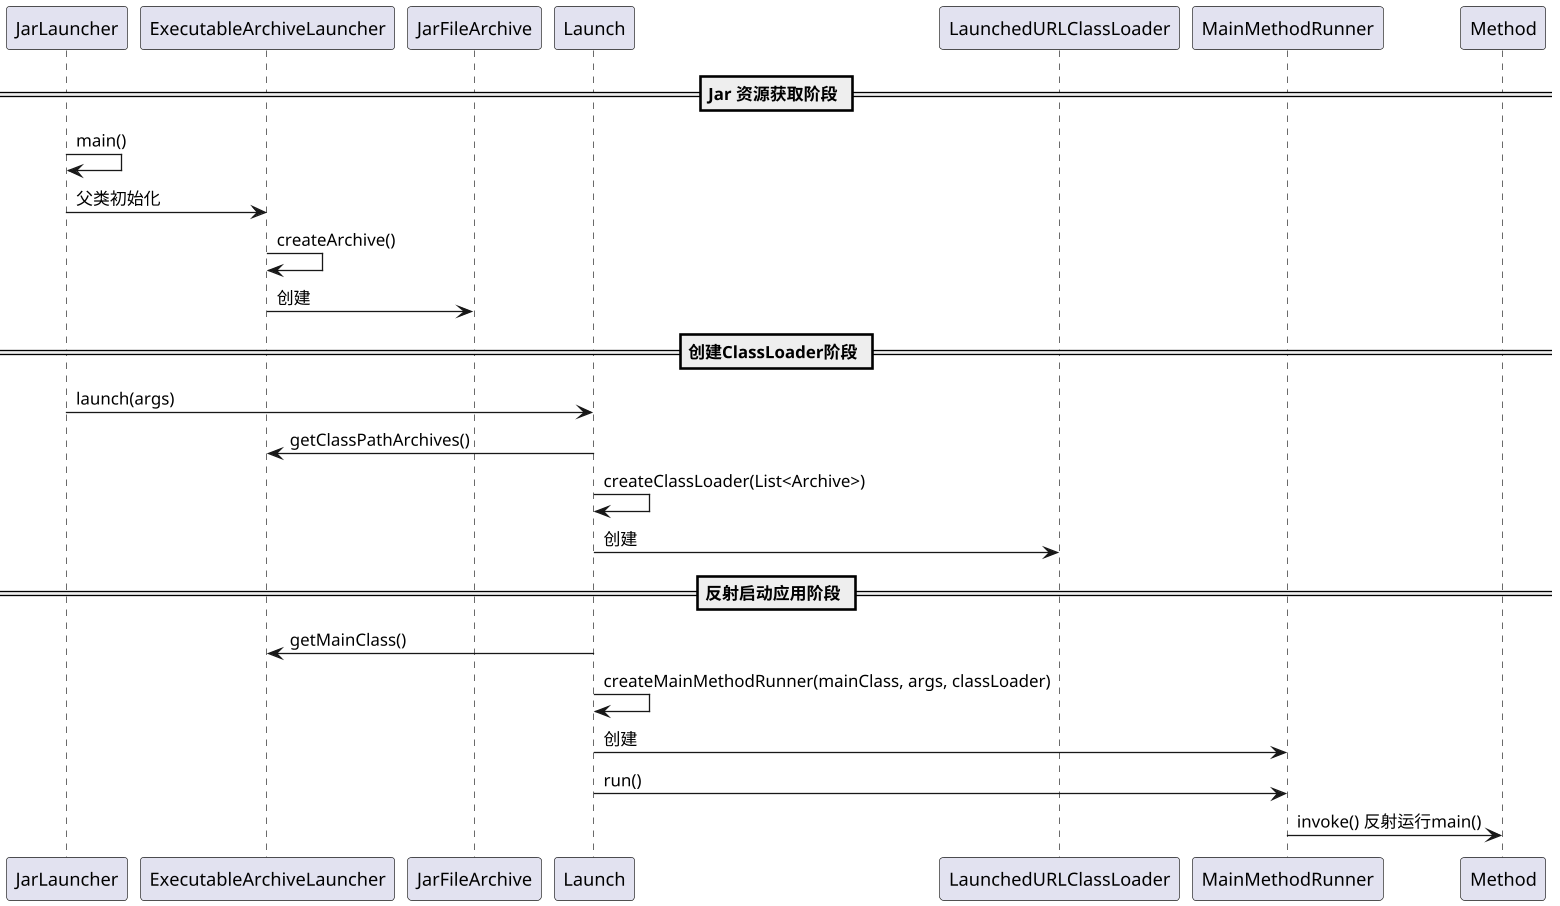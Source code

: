 @startuml
scale 1.3
== Jar 资源获取阶段 ==
JarLauncher -> JarLauncher: main()
JarLauncher -> ExecutableArchiveLauncher: 父类初始化
ExecutableArchiveLauncher -> ExecutableArchiveLauncher: createArchive()
ExecutableArchiveLauncher -> JarFileArchive: 创建
== 创建ClassLoader阶段 ==
JarLauncher -> Launch : launch(args)
Launch -> ExecutableArchiveLauncher: getClassPathArchives()
Launch -> Launch: createClassLoader(List<Archive>)
Launch -> LaunchedURLClassLoader: 创建
== 反射启动应用阶段 ==
Launch -> ExecutableArchiveLauncher: getMainClass()
Launch -> Launch: createMainMethodRunner(mainClass, args, classLoader)
Launch -> MainMethodRunner: 创建
Launch -> MainMethodRunner: run()
MainMethodRunner -> Method: invoke() 反射运行main()
@enduml